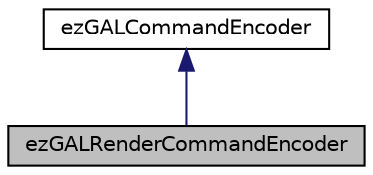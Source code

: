 digraph "ezGALRenderCommandEncoder"
{
 // LATEX_PDF_SIZE
  edge [fontname="Helvetica",fontsize="10",labelfontname="Helvetica",labelfontsize="10"];
  node [fontname="Helvetica",fontsize="10",shape=record];
  Node1 [label="ezGALRenderCommandEncoder",height=0.2,width=0.4,color="black", fillcolor="grey75", style="filled", fontcolor="black",tooltip=" "];
  Node2 -> Node1 [dir="back",color="midnightblue",fontsize="10",style="solid",fontname="Helvetica"];
  Node2 [label="ezGALCommandEncoder",height=0.2,width=0.4,color="black", fillcolor="white", style="filled",URL="$de/d3d/classez_g_a_l_command_encoder.htm",tooltip=" "];
}
